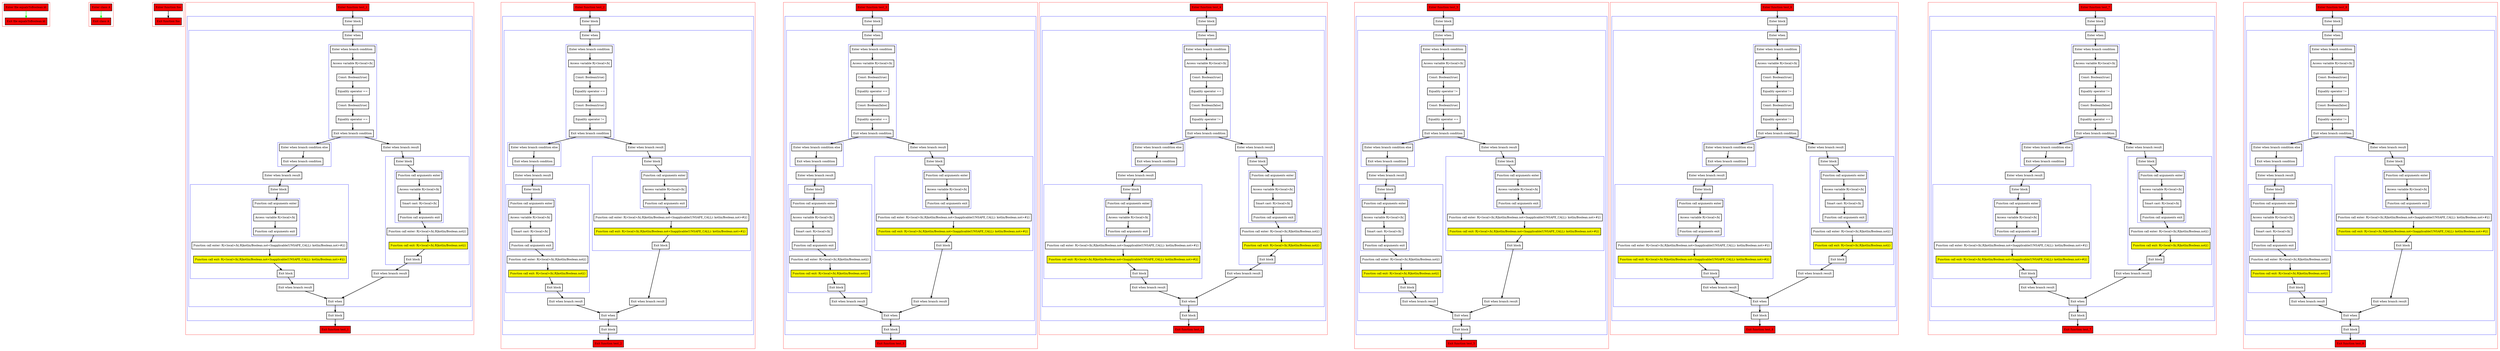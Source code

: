 digraph equalsToBoolean_kt {
    graph [nodesep=3]
    node [shape=box penwidth=2]
    edge [penwidth=2]

    subgraph cluster_0 {
        color=red
        0 [label="Enter file equalsToBoolean.kt" style="filled" fillcolor=red];
        1 [label="Exit file equalsToBoolean.kt" style="filled" fillcolor=red];
    }
    0 -> {1} [color=green];

    subgraph cluster_1 {
        color=red
        2 [label="Enter class A" style="filled" fillcolor=red];
        3 [label="Exit class A" style="filled" fillcolor=red];
    }
    2 -> {3} [color=green];

    subgraph cluster_2 {
        color=red
        4 [label="Enter function foo" style="filled" fillcolor=red];
        5 [label="Exit function foo" style="filled" fillcolor=red];
    }
    4 -> {5};

    subgraph cluster_3 {
        color=red
        6 [label="Enter function test_1" style="filled" fillcolor=red];
        subgraph cluster_4 {
            color=blue
            7 [label="Enter block"];
            subgraph cluster_5 {
                color=blue
                8 [label="Enter when"];
                subgraph cluster_6 {
                    color=blue
                    9 [label="Enter when branch condition "];
                    10 [label="Access variable R|<local>/b|"];
                    11 [label="Const: Boolean(true)"];
                    12 [label="Equality operator =="];
                    13 [label="Const: Boolean(true)"];
                    14 [label="Equality operator =="];
                    15 [label="Exit when branch condition"];
                }
                subgraph cluster_7 {
                    color=blue
                    16 [label="Enter when branch condition else"];
                    17 [label="Exit when branch condition"];
                }
                18 [label="Enter when branch result"];
                subgraph cluster_8 {
                    color=blue
                    19 [label="Enter block"];
                    subgraph cluster_9 {
                        color=blue
                        20 [label="Function call arguments enter"];
                        21 [label="Access variable R|<local>/b|"];
                        22 [label="Function call arguments exit"];
                    }
                    23 [label="Function call enter: R|<local>/b|.R|kotlin/Boolean.not<Inapplicable(UNSAFE_CALL): kotlin/Boolean.not>#|()"];
                    24 [label="Function call exit: R|<local>/b|.R|kotlin/Boolean.not<Inapplicable(UNSAFE_CALL): kotlin/Boolean.not>#|()" style="filled" fillcolor=yellow];
                    25 [label="Exit block"];
                }
                26 [label="Exit when branch result"];
                27 [label="Enter when branch result"];
                subgraph cluster_10 {
                    color=blue
                    28 [label="Enter block"];
                    subgraph cluster_11 {
                        color=blue
                        29 [label="Function call arguments enter"];
                        30 [label="Access variable R|<local>/b|"];
                        31 [label="Smart cast: R|<local>/b|"];
                        32 [label="Function call arguments exit"];
                    }
                    33 [label="Function call enter: R|<local>/b|.R|kotlin/Boolean.not|()"];
                    34 [label="Function call exit: R|<local>/b|.R|kotlin/Boolean.not|()" style="filled" fillcolor=yellow];
                    35 [label="Exit block"];
                }
                36 [label="Exit when branch result"];
                37 [label="Exit when"];
            }
            38 [label="Exit block"];
        }
        39 [label="Exit function test_1" style="filled" fillcolor=red];
    }
    6 -> {7};
    7 -> {8};
    8 -> {9};
    9 -> {10};
    10 -> {11};
    11 -> {12};
    12 -> {13};
    13 -> {14};
    14 -> {15};
    15 -> {16 27};
    16 -> {17};
    17 -> {18};
    18 -> {19};
    19 -> {20};
    20 -> {21};
    21 -> {22};
    22 -> {23};
    23 -> {24};
    24 -> {25};
    25 -> {26};
    26 -> {37};
    27 -> {28};
    28 -> {29};
    29 -> {30};
    30 -> {31};
    31 -> {32};
    32 -> {33};
    33 -> {34};
    34 -> {35};
    35 -> {36};
    36 -> {37};
    37 -> {38};
    38 -> {39};

    subgraph cluster_12 {
        color=red
        40 [label="Enter function test_2" style="filled" fillcolor=red];
        subgraph cluster_13 {
            color=blue
            41 [label="Enter block"];
            subgraph cluster_14 {
                color=blue
                42 [label="Enter when"];
                subgraph cluster_15 {
                    color=blue
                    43 [label="Enter when branch condition "];
                    44 [label="Access variable R|<local>/b|"];
                    45 [label="Const: Boolean(true)"];
                    46 [label="Equality operator =="];
                    47 [label="Const: Boolean(true)"];
                    48 [label="Equality operator !="];
                    49 [label="Exit when branch condition"];
                }
                subgraph cluster_16 {
                    color=blue
                    50 [label="Enter when branch condition else"];
                    51 [label="Exit when branch condition"];
                }
                52 [label="Enter when branch result"];
                subgraph cluster_17 {
                    color=blue
                    53 [label="Enter block"];
                    subgraph cluster_18 {
                        color=blue
                        54 [label="Function call arguments enter"];
                        55 [label="Access variable R|<local>/b|"];
                        56 [label="Smart cast: R|<local>/b|"];
                        57 [label="Function call arguments exit"];
                    }
                    58 [label="Function call enter: R|<local>/b|.R|kotlin/Boolean.not|()"];
                    59 [label="Function call exit: R|<local>/b|.R|kotlin/Boolean.not|()" style="filled" fillcolor=yellow];
                    60 [label="Exit block"];
                }
                61 [label="Exit when branch result"];
                62 [label="Enter when branch result"];
                subgraph cluster_19 {
                    color=blue
                    63 [label="Enter block"];
                    subgraph cluster_20 {
                        color=blue
                        64 [label="Function call arguments enter"];
                        65 [label="Access variable R|<local>/b|"];
                        66 [label="Function call arguments exit"];
                    }
                    67 [label="Function call enter: R|<local>/b|.R|kotlin/Boolean.not<Inapplicable(UNSAFE_CALL): kotlin/Boolean.not>#|()"];
                    68 [label="Function call exit: R|<local>/b|.R|kotlin/Boolean.not<Inapplicable(UNSAFE_CALL): kotlin/Boolean.not>#|()" style="filled" fillcolor=yellow];
                    69 [label="Exit block"];
                }
                70 [label="Exit when branch result"];
                71 [label="Exit when"];
            }
            72 [label="Exit block"];
        }
        73 [label="Exit function test_2" style="filled" fillcolor=red];
    }
    40 -> {41};
    41 -> {42};
    42 -> {43};
    43 -> {44};
    44 -> {45};
    45 -> {46};
    46 -> {47};
    47 -> {48};
    48 -> {49};
    49 -> {50 62};
    50 -> {51};
    51 -> {52};
    52 -> {53};
    53 -> {54};
    54 -> {55};
    55 -> {56};
    56 -> {57};
    57 -> {58};
    58 -> {59};
    59 -> {60};
    60 -> {61};
    61 -> {71};
    62 -> {63};
    63 -> {64};
    64 -> {65};
    65 -> {66};
    66 -> {67};
    67 -> {68};
    68 -> {69};
    69 -> {70};
    70 -> {71};
    71 -> {72};
    72 -> {73};

    subgraph cluster_21 {
        color=red
        74 [label="Enter function test_3" style="filled" fillcolor=red];
        subgraph cluster_22 {
            color=blue
            75 [label="Enter block"];
            subgraph cluster_23 {
                color=blue
                76 [label="Enter when"];
                subgraph cluster_24 {
                    color=blue
                    77 [label="Enter when branch condition "];
                    78 [label="Access variable R|<local>/b|"];
                    79 [label="Const: Boolean(true)"];
                    80 [label="Equality operator =="];
                    81 [label="Const: Boolean(false)"];
                    82 [label="Equality operator =="];
                    83 [label="Exit when branch condition"];
                }
                subgraph cluster_25 {
                    color=blue
                    84 [label="Enter when branch condition else"];
                    85 [label="Exit when branch condition"];
                }
                86 [label="Enter when branch result"];
                subgraph cluster_26 {
                    color=blue
                    87 [label="Enter block"];
                    subgraph cluster_27 {
                        color=blue
                        88 [label="Function call arguments enter"];
                        89 [label="Access variable R|<local>/b|"];
                        90 [label="Smart cast: R|<local>/b|"];
                        91 [label="Function call arguments exit"];
                    }
                    92 [label="Function call enter: R|<local>/b|.R|kotlin/Boolean.not|()"];
                    93 [label="Function call exit: R|<local>/b|.R|kotlin/Boolean.not|()" style="filled" fillcolor=yellow];
                    94 [label="Exit block"];
                }
                95 [label="Exit when branch result"];
                96 [label="Enter when branch result"];
                subgraph cluster_28 {
                    color=blue
                    97 [label="Enter block"];
                    subgraph cluster_29 {
                        color=blue
                        98 [label="Function call arguments enter"];
                        99 [label="Access variable R|<local>/b|"];
                        100 [label="Function call arguments exit"];
                    }
                    101 [label="Function call enter: R|<local>/b|.R|kotlin/Boolean.not<Inapplicable(UNSAFE_CALL): kotlin/Boolean.not>#|()"];
                    102 [label="Function call exit: R|<local>/b|.R|kotlin/Boolean.not<Inapplicable(UNSAFE_CALL): kotlin/Boolean.not>#|()" style="filled" fillcolor=yellow];
                    103 [label="Exit block"];
                }
                104 [label="Exit when branch result"];
                105 [label="Exit when"];
            }
            106 [label="Exit block"];
        }
        107 [label="Exit function test_3" style="filled" fillcolor=red];
    }
    74 -> {75};
    75 -> {76};
    76 -> {77};
    77 -> {78};
    78 -> {79};
    79 -> {80};
    80 -> {81};
    81 -> {82};
    82 -> {83};
    83 -> {84 96};
    84 -> {85};
    85 -> {86};
    86 -> {87};
    87 -> {88};
    88 -> {89};
    89 -> {90};
    90 -> {91};
    91 -> {92};
    92 -> {93};
    93 -> {94};
    94 -> {95};
    95 -> {105};
    96 -> {97};
    97 -> {98};
    98 -> {99};
    99 -> {100};
    100 -> {101};
    101 -> {102};
    102 -> {103};
    103 -> {104};
    104 -> {105};
    105 -> {106};
    106 -> {107};

    subgraph cluster_30 {
        color=red
        108 [label="Enter function test_4" style="filled" fillcolor=red];
        subgraph cluster_31 {
            color=blue
            109 [label="Enter block"];
            subgraph cluster_32 {
                color=blue
                110 [label="Enter when"];
                subgraph cluster_33 {
                    color=blue
                    111 [label="Enter when branch condition "];
                    112 [label="Access variable R|<local>/b|"];
                    113 [label="Const: Boolean(true)"];
                    114 [label="Equality operator =="];
                    115 [label="Const: Boolean(false)"];
                    116 [label="Equality operator !="];
                    117 [label="Exit when branch condition"];
                }
                subgraph cluster_34 {
                    color=blue
                    118 [label="Enter when branch condition else"];
                    119 [label="Exit when branch condition"];
                }
                120 [label="Enter when branch result"];
                subgraph cluster_35 {
                    color=blue
                    121 [label="Enter block"];
                    subgraph cluster_36 {
                        color=blue
                        122 [label="Function call arguments enter"];
                        123 [label="Access variable R|<local>/b|"];
                        124 [label="Function call arguments exit"];
                    }
                    125 [label="Function call enter: R|<local>/b|.R|kotlin/Boolean.not<Inapplicable(UNSAFE_CALL): kotlin/Boolean.not>#|()"];
                    126 [label="Function call exit: R|<local>/b|.R|kotlin/Boolean.not<Inapplicable(UNSAFE_CALL): kotlin/Boolean.not>#|()" style="filled" fillcolor=yellow];
                    127 [label="Exit block"];
                }
                128 [label="Exit when branch result"];
                129 [label="Enter when branch result"];
                subgraph cluster_37 {
                    color=blue
                    130 [label="Enter block"];
                    subgraph cluster_38 {
                        color=blue
                        131 [label="Function call arguments enter"];
                        132 [label="Access variable R|<local>/b|"];
                        133 [label="Smart cast: R|<local>/b|"];
                        134 [label="Function call arguments exit"];
                    }
                    135 [label="Function call enter: R|<local>/b|.R|kotlin/Boolean.not|()"];
                    136 [label="Function call exit: R|<local>/b|.R|kotlin/Boolean.not|()" style="filled" fillcolor=yellow];
                    137 [label="Exit block"];
                }
                138 [label="Exit when branch result"];
                139 [label="Exit when"];
            }
            140 [label="Exit block"];
        }
        141 [label="Exit function test_4" style="filled" fillcolor=red];
    }
    108 -> {109};
    109 -> {110};
    110 -> {111};
    111 -> {112};
    112 -> {113};
    113 -> {114};
    114 -> {115};
    115 -> {116};
    116 -> {117};
    117 -> {118 129};
    118 -> {119};
    119 -> {120};
    120 -> {121};
    121 -> {122};
    122 -> {123};
    123 -> {124};
    124 -> {125};
    125 -> {126};
    126 -> {127};
    127 -> {128};
    128 -> {139};
    129 -> {130};
    130 -> {131};
    131 -> {132};
    132 -> {133};
    133 -> {134};
    134 -> {135};
    135 -> {136};
    136 -> {137};
    137 -> {138};
    138 -> {139};
    139 -> {140};
    140 -> {141};

    subgraph cluster_39 {
        color=red
        142 [label="Enter function test_5" style="filled" fillcolor=red];
        subgraph cluster_40 {
            color=blue
            143 [label="Enter block"];
            subgraph cluster_41 {
                color=blue
                144 [label="Enter when"];
                subgraph cluster_42 {
                    color=blue
                    145 [label="Enter when branch condition "];
                    146 [label="Access variable R|<local>/b|"];
                    147 [label="Const: Boolean(true)"];
                    148 [label="Equality operator !="];
                    149 [label="Const: Boolean(true)"];
                    150 [label="Equality operator =="];
                    151 [label="Exit when branch condition"];
                }
                subgraph cluster_43 {
                    color=blue
                    152 [label="Enter when branch condition else"];
                    153 [label="Exit when branch condition"];
                }
                154 [label="Enter when branch result"];
                subgraph cluster_44 {
                    color=blue
                    155 [label="Enter block"];
                    subgraph cluster_45 {
                        color=blue
                        156 [label="Function call arguments enter"];
                        157 [label="Access variable R|<local>/b|"];
                        158 [label="Smart cast: R|<local>/b|"];
                        159 [label="Function call arguments exit"];
                    }
                    160 [label="Function call enter: R|<local>/b|.R|kotlin/Boolean.not|()"];
                    161 [label="Function call exit: R|<local>/b|.R|kotlin/Boolean.not|()" style="filled" fillcolor=yellow];
                    162 [label="Exit block"];
                }
                163 [label="Exit when branch result"];
                164 [label="Enter when branch result"];
                subgraph cluster_46 {
                    color=blue
                    165 [label="Enter block"];
                    subgraph cluster_47 {
                        color=blue
                        166 [label="Function call arguments enter"];
                        167 [label="Access variable R|<local>/b|"];
                        168 [label="Function call arguments exit"];
                    }
                    169 [label="Function call enter: R|<local>/b|.R|kotlin/Boolean.not<Inapplicable(UNSAFE_CALL): kotlin/Boolean.not>#|()"];
                    170 [label="Function call exit: R|<local>/b|.R|kotlin/Boolean.not<Inapplicable(UNSAFE_CALL): kotlin/Boolean.not>#|()" style="filled" fillcolor=yellow];
                    171 [label="Exit block"];
                }
                172 [label="Exit when branch result"];
                173 [label="Exit when"];
            }
            174 [label="Exit block"];
        }
        175 [label="Exit function test_5" style="filled" fillcolor=red];
    }
    142 -> {143};
    143 -> {144};
    144 -> {145};
    145 -> {146};
    146 -> {147};
    147 -> {148};
    148 -> {149};
    149 -> {150};
    150 -> {151};
    151 -> {152 164};
    152 -> {153};
    153 -> {154};
    154 -> {155};
    155 -> {156};
    156 -> {157};
    157 -> {158};
    158 -> {159};
    159 -> {160};
    160 -> {161};
    161 -> {162};
    162 -> {163};
    163 -> {173};
    164 -> {165};
    165 -> {166};
    166 -> {167};
    167 -> {168};
    168 -> {169};
    169 -> {170};
    170 -> {171};
    171 -> {172};
    172 -> {173};
    173 -> {174};
    174 -> {175};

    subgraph cluster_48 {
        color=red
        176 [label="Enter function test_6" style="filled" fillcolor=red];
        subgraph cluster_49 {
            color=blue
            177 [label="Enter block"];
            subgraph cluster_50 {
                color=blue
                178 [label="Enter when"];
                subgraph cluster_51 {
                    color=blue
                    179 [label="Enter when branch condition "];
                    180 [label="Access variable R|<local>/b|"];
                    181 [label="Const: Boolean(true)"];
                    182 [label="Equality operator !="];
                    183 [label="Const: Boolean(true)"];
                    184 [label="Equality operator !="];
                    185 [label="Exit when branch condition"];
                }
                subgraph cluster_52 {
                    color=blue
                    186 [label="Enter when branch condition else"];
                    187 [label="Exit when branch condition"];
                }
                188 [label="Enter when branch result"];
                subgraph cluster_53 {
                    color=blue
                    189 [label="Enter block"];
                    subgraph cluster_54 {
                        color=blue
                        190 [label="Function call arguments enter"];
                        191 [label="Access variable R|<local>/b|"];
                        192 [label="Function call arguments exit"];
                    }
                    193 [label="Function call enter: R|<local>/b|.R|kotlin/Boolean.not<Inapplicable(UNSAFE_CALL): kotlin/Boolean.not>#|()"];
                    194 [label="Function call exit: R|<local>/b|.R|kotlin/Boolean.not<Inapplicable(UNSAFE_CALL): kotlin/Boolean.not>#|()" style="filled" fillcolor=yellow];
                    195 [label="Exit block"];
                }
                196 [label="Exit when branch result"];
                197 [label="Enter when branch result"];
                subgraph cluster_55 {
                    color=blue
                    198 [label="Enter block"];
                    subgraph cluster_56 {
                        color=blue
                        199 [label="Function call arguments enter"];
                        200 [label="Access variable R|<local>/b|"];
                        201 [label="Smart cast: R|<local>/b|"];
                        202 [label="Function call arguments exit"];
                    }
                    203 [label="Function call enter: R|<local>/b|.R|kotlin/Boolean.not|()"];
                    204 [label="Function call exit: R|<local>/b|.R|kotlin/Boolean.not|()" style="filled" fillcolor=yellow];
                    205 [label="Exit block"];
                }
                206 [label="Exit when branch result"];
                207 [label="Exit when"];
            }
            208 [label="Exit block"];
        }
        209 [label="Exit function test_6" style="filled" fillcolor=red];
    }
    176 -> {177};
    177 -> {178};
    178 -> {179};
    179 -> {180};
    180 -> {181};
    181 -> {182};
    182 -> {183};
    183 -> {184};
    184 -> {185};
    185 -> {186 197};
    186 -> {187};
    187 -> {188};
    188 -> {189};
    189 -> {190};
    190 -> {191};
    191 -> {192};
    192 -> {193};
    193 -> {194};
    194 -> {195};
    195 -> {196};
    196 -> {207};
    197 -> {198};
    198 -> {199};
    199 -> {200};
    200 -> {201};
    201 -> {202};
    202 -> {203};
    203 -> {204};
    204 -> {205};
    205 -> {206};
    206 -> {207};
    207 -> {208};
    208 -> {209};

    subgraph cluster_57 {
        color=red
        210 [label="Enter function test_7" style="filled" fillcolor=red];
        subgraph cluster_58 {
            color=blue
            211 [label="Enter block"];
            subgraph cluster_59 {
                color=blue
                212 [label="Enter when"];
                subgraph cluster_60 {
                    color=blue
                    213 [label="Enter when branch condition "];
                    214 [label="Access variable R|<local>/b|"];
                    215 [label="Const: Boolean(true)"];
                    216 [label="Equality operator !="];
                    217 [label="Const: Boolean(false)"];
                    218 [label="Equality operator =="];
                    219 [label="Exit when branch condition"];
                }
                subgraph cluster_61 {
                    color=blue
                    220 [label="Enter when branch condition else"];
                    221 [label="Exit when branch condition"];
                }
                222 [label="Enter when branch result"];
                subgraph cluster_62 {
                    color=blue
                    223 [label="Enter block"];
                    subgraph cluster_63 {
                        color=blue
                        224 [label="Function call arguments enter"];
                        225 [label="Access variable R|<local>/b|"];
                        226 [label="Function call arguments exit"];
                    }
                    227 [label="Function call enter: R|<local>/b|.R|kotlin/Boolean.not<Inapplicable(UNSAFE_CALL): kotlin/Boolean.not>#|()"];
                    228 [label="Function call exit: R|<local>/b|.R|kotlin/Boolean.not<Inapplicable(UNSAFE_CALL): kotlin/Boolean.not>#|()" style="filled" fillcolor=yellow];
                    229 [label="Exit block"];
                }
                230 [label="Exit when branch result"];
                231 [label="Enter when branch result"];
                subgraph cluster_64 {
                    color=blue
                    232 [label="Enter block"];
                    subgraph cluster_65 {
                        color=blue
                        233 [label="Function call arguments enter"];
                        234 [label="Access variable R|<local>/b|"];
                        235 [label="Smart cast: R|<local>/b|"];
                        236 [label="Function call arguments exit"];
                    }
                    237 [label="Function call enter: R|<local>/b|.R|kotlin/Boolean.not|()"];
                    238 [label="Function call exit: R|<local>/b|.R|kotlin/Boolean.not|()" style="filled" fillcolor=yellow];
                    239 [label="Exit block"];
                }
                240 [label="Exit when branch result"];
                241 [label="Exit when"];
            }
            242 [label="Exit block"];
        }
        243 [label="Exit function test_7" style="filled" fillcolor=red];
    }
    210 -> {211};
    211 -> {212};
    212 -> {213};
    213 -> {214};
    214 -> {215};
    215 -> {216};
    216 -> {217};
    217 -> {218};
    218 -> {219};
    219 -> {220 231};
    220 -> {221};
    221 -> {222};
    222 -> {223};
    223 -> {224};
    224 -> {225};
    225 -> {226};
    226 -> {227};
    227 -> {228};
    228 -> {229};
    229 -> {230};
    230 -> {241};
    231 -> {232};
    232 -> {233};
    233 -> {234};
    234 -> {235};
    235 -> {236};
    236 -> {237};
    237 -> {238};
    238 -> {239};
    239 -> {240};
    240 -> {241};
    241 -> {242};
    242 -> {243};

    subgraph cluster_66 {
        color=red
        244 [label="Enter function test_8" style="filled" fillcolor=red];
        subgraph cluster_67 {
            color=blue
            245 [label="Enter block"];
            subgraph cluster_68 {
                color=blue
                246 [label="Enter when"];
                subgraph cluster_69 {
                    color=blue
                    247 [label="Enter when branch condition "];
                    248 [label="Access variable R|<local>/b|"];
                    249 [label="Const: Boolean(true)"];
                    250 [label="Equality operator !="];
                    251 [label="Const: Boolean(false)"];
                    252 [label="Equality operator !="];
                    253 [label="Exit when branch condition"];
                }
                subgraph cluster_70 {
                    color=blue
                    254 [label="Enter when branch condition else"];
                    255 [label="Exit when branch condition"];
                }
                256 [label="Enter when branch result"];
                subgraph cluster_71 {
                    color=blue
                    257 [label="Enter block"];
                    subgraph cluster_72 {
                        color=blue
                        258 [label="Function call arguments enter"];
                        259 [label="Access variable R|<local>/b|"];
                        260 [label="Smart cast: R|<local>/b|"];
                        261 [label="Function call arguments exit"];
                    }
                    262 [label="Function call enter: R|<local>/b|.R|kotlin/Boolean.not|()"];
                    263 [label="Function call exit: R|<local>/b|.R|kotlin/Boolean.not|()" style="filled" fillcolor=yellow];
                    264 [label="Exit block"];
                }
                265 [label="Exit when branch result"];
                266 [label="Enter when branch result"];
                subgraph cluster_73 {
                    color=blue
                    267 [label="Enter block"];
                    subgraph cluster_74 {
                        color=blue
                        268 [label="Function call arguments enter"];
                        269 [label="Access variable R|<local>/b|"];
                        270 [label="Function call arguments exit"];
                    }
                    271 [label="Function call enter: R|<local>/b|.R|kotlin/Boolean.not<Inapplicable(UNSAFE_CALL): kotlin/Boolean.not>#|()"];
                    272 [label="Function call exit: R|<local>/b|.R|kotlin/Boolean.not<Inapplicable(UNSAFE_CALL): kotlin/Boolean.not>#|()" style="filled" fillcolor=yellow];
                    273 [label="Exit block"];
                }
                274 [label="Exit when branch result"];
                275 [label="Exit when"];
            }
            276 [label="Exit block"];
        }
        277 [label="Exit function test_8" style="filled" fillcolor=red];
    }
    244 -> {245};
    245 -> {246};
    246 -> {247};
    247 -> {248};
    248 -> {249};
    249 -> {250};
    250 -> {251};
    251 -> {252};
    252 -> {253};
    253 -> {254 266};
    254 -> {255};
    255 -> {256};
    256 -> {257};
    257 -> {258};
    258 -> {259};
    259 -> {260};
    260 -> {261};
    261 -> {262};
    262 -> {263};
    263 -> {264};
    264 -> {265};
    265 -> {275};
    266 -> {267};
    267 -> {268};
    268 -> {269};
    269 -> {270};
    270 -> {271};
    271 -> {272};
    272 -> {273};
    273 -> {274};
    274 -> {275};
    275 -> {276};
    276 -> {277};

}
